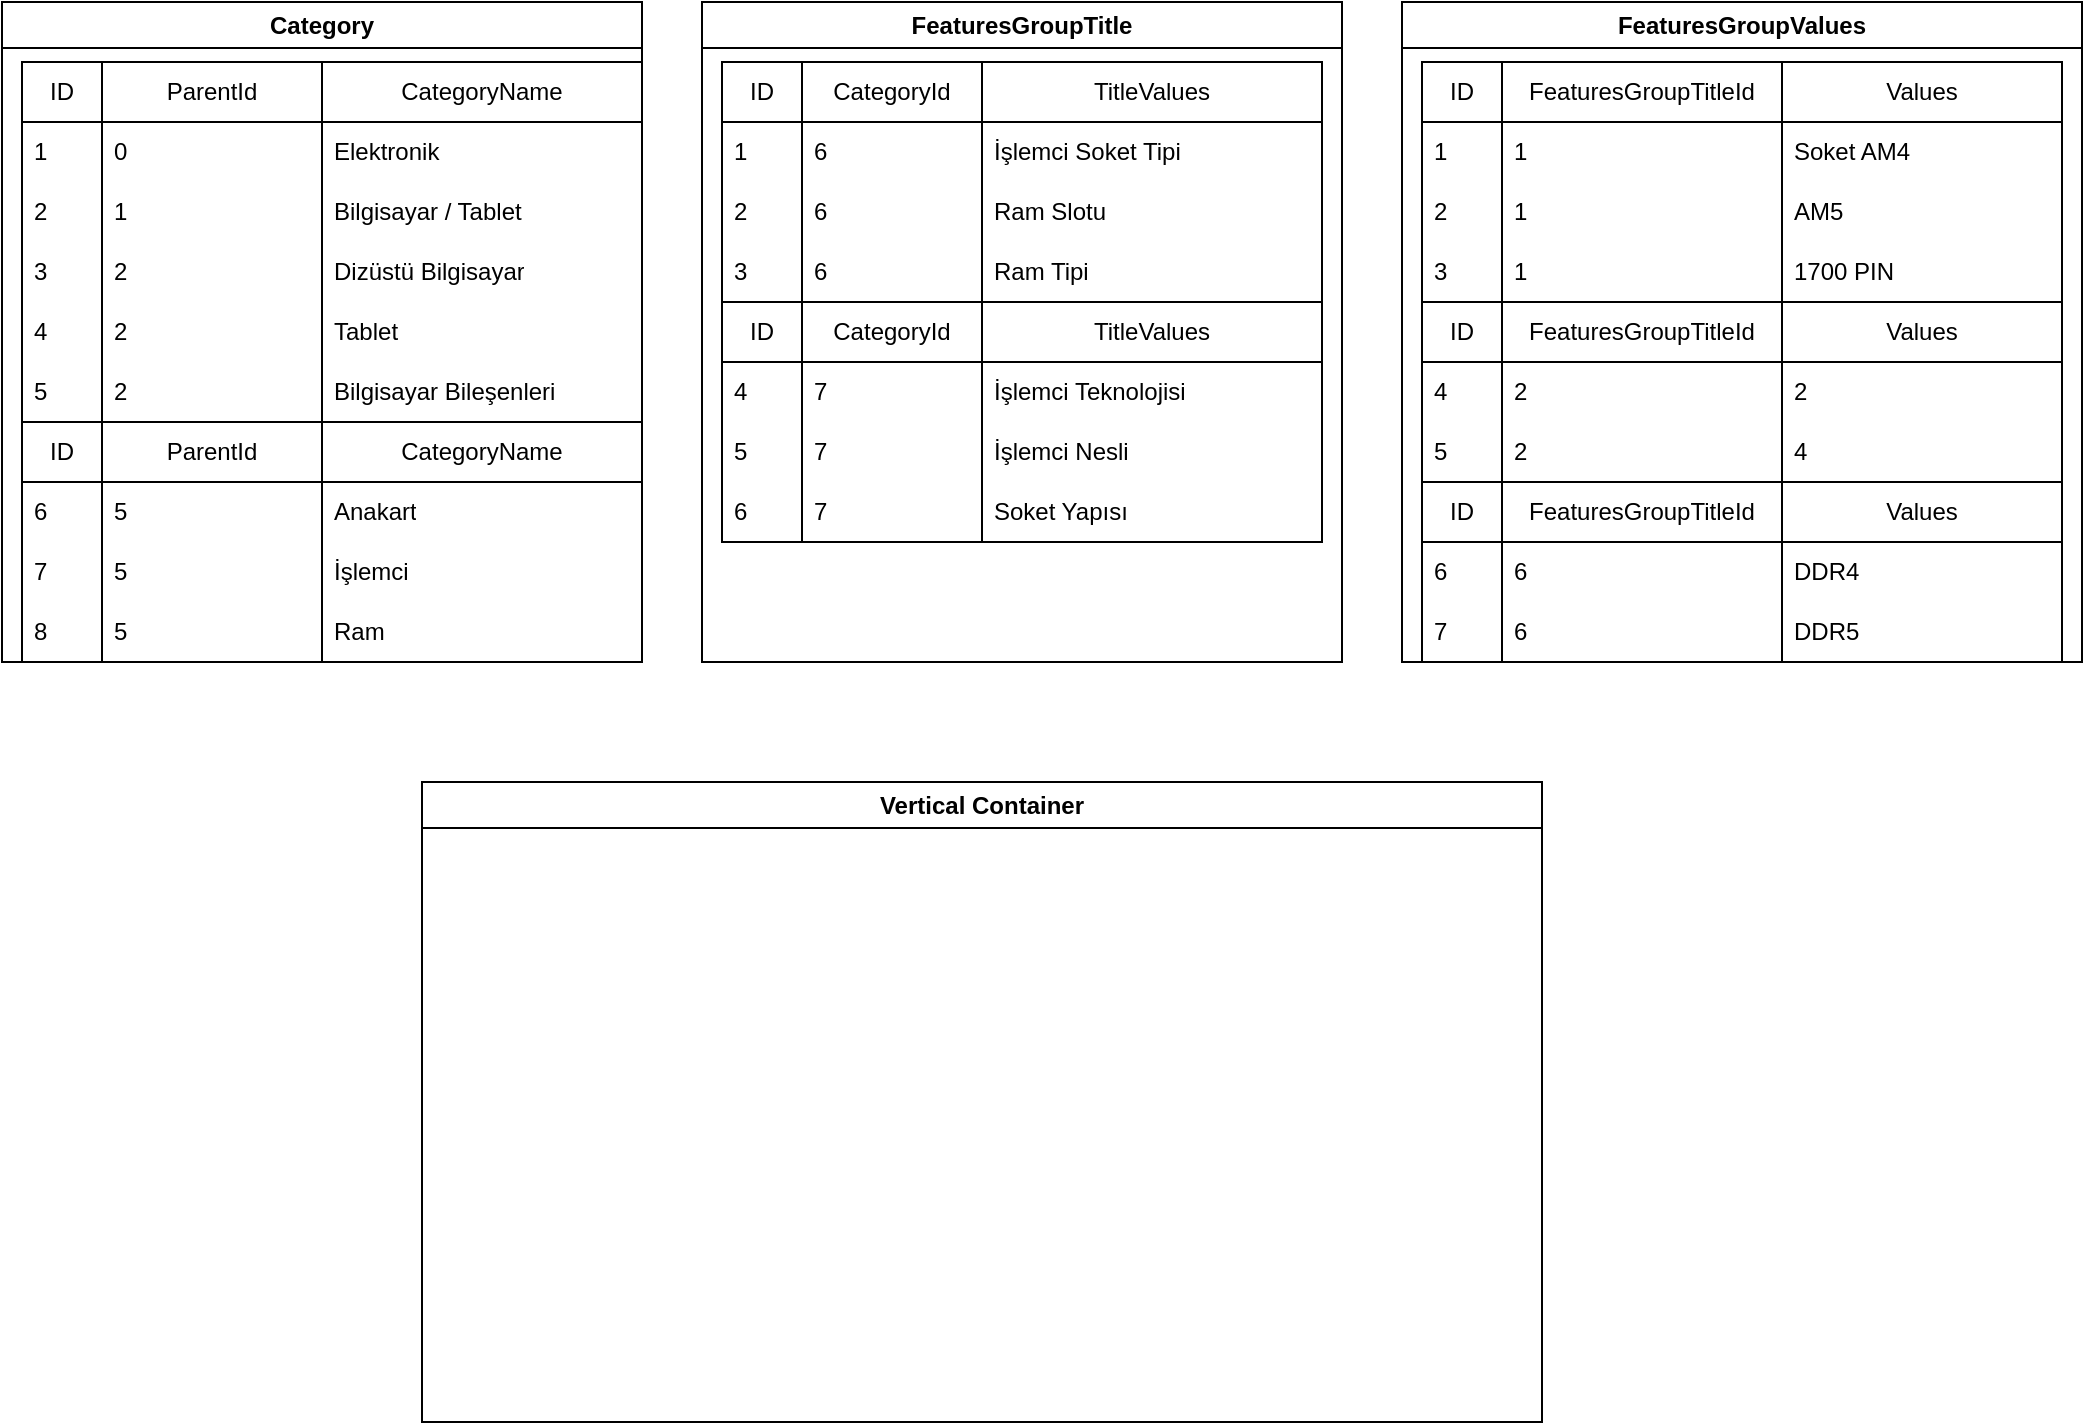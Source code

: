 <mxfile version="22.0.5" type="github">
  <diagram name="Sayfa -1" id="2scrsWllX00TXKacc9_Q">
    <mxGraphModel dx="2181" dy="616" grid="1" gridSize="10" guides="1" tooltips="1" connect="1" arrows="1" fold="1" page="1" pageScale="1" pageWidth="827" pageHeight="1169" math="0" shadow="0">
      <root>
        <mxCell id="0" />
        <mxCell id="1" parent="0" />
        <mxCell id="aF2kYeXGLdbC3AebUN1_-1" value="Category" style="swimlane;whiteSpace=wrap;html=1;" parent="1" vertex="1">
          <mxGeometry x="-820" y="10" width="320" height="330" as="geometry" />
        </mxCell>
        <mxCell id="aF2kYeXGLdbC3AebUN1_-2" value="ID" style="swimlane;fontStyle=0;childLayout=stackLayout;horizontal=1;startSize=30;horizontalStack=0;resizeParent=1;resizeParentMax=0;resizeLast=0;collapsible=1;marginBottom=0;whiteSpace=wrap;html=1;" parent="aF2kYeXGLdbC3AebUN1_-1" vertex="1">
          <mxGeometry x="10" y="30" width="40" height="180" as="geometry" />
        </mxCell>
        <mxCell id="aF2kYeXGLdbC3AebUN1_-3" value="1" style="text;strokeColor=none;fillColor=none;align=left;verticalAlign=middle;spacingLeft=4;spacingRight=4;overflow=hidden;points=[[0,0.5],[1,0.5]];portConstraint=eastwest;rotatable=0;whiteSpace=wrap;html=1;" parent="aF2kYeXGLdbC3AebUN1_-2" vertex="1">
          <mxGeometry y="30" width="40" height="30" as="geometry" />
        </mxCell>
        <mxCell id="aF2kYeXGLdbC3AebUN1_-4" value="2" style="text;strokeColor=none;fillColor=none;align=left;verticalAlign=middle;spacingLeft=4;spacingRight=4;overflow=hidden;points=[[0,0.5],[1,0.5]];portConstraint=eastwest;rotatable=0;whiteSpace=wrap;html=1;" parent="aF2kYeXGLdbC3AebUN1_-2" vertex="1">
          <mxGeometry y="60" width="40" height="30" as="geometry" />
        </mxCell>
        <mxCell id="aF2kYeXGLdbC3AebUN1_-5" value="3" style="text;strokeColor=none;fillColor=none;align=left;verticalAlign=middle;spacingLeft=4;spacingRight=4;overflow=hidden;points=[[0,0.5],[1,0.5]];portConstraint=eastwest;rotatable=0;whiteSpace=wrap;html=1;" parent="aF2kYeXGLdbC3AebUN1_-2" vertex="1">
          <mxGeometry y="90" width="40" height="30" as="geometry" />
        </mxCell>
        <mxCell id="aF2kYeXGLdbC3AebUN1_-14" value="4" style="text;strokeColor=none;fillColor=none;align=left;verticalAlign=middle;spacingLeft=4;spacingRight=4;overflow=hidden;points=[[0,0.5],[1,0.5]];portConstraint=eastwest;rotatable=0;whiteSpace=wrap;html=1;" parent="aF2kYeXGLdbC3AebUN1_-2" vertex="1">
          <mxGeometry y="120" width="40" height="30" as="geometry" />
        </mxCell>
        <mxCell id="aF2kYeXGLdbC3AebUN1_-17" value="5" style="text;strokeColor=none;fillColor=none;align=left;verticalAlign=middle;spacingLeft=4;spacingRight=4;overflow=hidden;points=[[0,0.5],[1,0.5]];portConstraint=eastwest;rotatable=0;whiteSpace=wrap;html=1;" parent="aF2kYeXGLdbC3AebUN1_-2" vertex="1">
          <mxGeometry y="150" width="40" height="30" as="geometry" />
        </mxCell>
        <mxCell id="aF2kYeXGLdbC3AebUN1_-6" value="CategoryName" style="swimlane;fontStyle=0;childLayout=stackLayout;horizontal=1;startSize=30;horizontalStack=0;resizeParent=1;resizeParentMax=0;resizeLast=0;collapsible=1;marginBottom=0;whiteSpace=wrap;html=1;" parent="aF2kYeXGLdbC3AebUN1_-1" vertex="1">
          <mxGeometry x="160" y="30" width="160" height="180" as="geometry" />
        </mxCell>
        <mxCell id="aF2kYeXGLdbC3AebUN1_-7" value="Elektronik" style="text;strokeColor=none;fillColor=none;align=left;verticalAlign=middle;spacingLeft=4;spacingRight=4;overflow=hidden;points=[[0,0.5],[1,0.5]];portConstraint=eastwest;rotatable=0;whiteSpace=wrap;html=1;" parent="aF2kYeXGLdbC3AebUN1_-6" vertex="1">
          <mxGeometry y="30" width="160" height="30" as="geometry" />
        </mxCell>
        <mxCell id="aF2kYeXGLdbC3AebUN1_-8" value="Bilgisayar / Tablet" style="text;strokeColor=none;fillColor=none;align=left;verticalAlign=middle;spacingLeft=4;spacingRight=4;overflow=hidden;points=[[0,0.5],[1,0.5]];portConstraint=eastwest;rotatable=0;whiteSpace=wrap;html=1;" parent="aF2kYeXGLdbC3AebUN1_-6" vertex="1">
          <mxGeometry y="60" width="160" height="30" as="geometry" />
        </mxCell>
        <mxCell id="aF2kYeXGLdbC3AebUN1_-9" value="Dizüstü Bilgisayar" style="text;strokeColor=none;fillColor=none;align=left;verticalAlign=middle;spacingLeft=4;spacingRight=4;overflow=hidden;points=[[0,0.5],[1,0.5]];portConstraint=eastwest;rotatable=0;whiteSpace=wrap;html=1;" parent="aF2kYeXGLdbC3AebUN1_-6" vertex="1">
          <mxGeometry y="90" width="160" height="30" as="geometry" />
        </mxCell>
        <mxCell id="aF2kYeXGLdbC3AebUN1_-16" value="Tablet" style="text;strokeColor=none;fillColor=none;align=left;verticalAlign=middle;spacingLeft=4;spacingRight=4;overflow=hidden;points=[[0,0.5],[1,0.5]];portConstraint=eastwest;rotatable=0;whiteSpace=wrap;html=1;" parent="aF2kYeXGLdbC3AebUN1_-6" vertex="1">
          <mxGeometry y="120" width="160" height="30" as="geometry" />
        </mxCell>
        <mxCell id="aF2kYeXGLdbC3AebUN1_-19" value="Bilgisayar Bileşenleri" style="text;strokeColor=none;fillColor=none;align=left;verticalAlign=middle;spacingLeft=4;spacingRight=4;overflow=hidden;points=[[0,0.5],[1,0.5]];portConstraint=eastwest;rotatable=0;whiteSpace=wrap;html=1;" parent="aF2kYeXGLdbC3AebUN1_-6" vertex="1">
          <mxGeometry y="150" width="160" height="30" as="geometry" />
        </mxCell>
        <mxCell id="aF2kYeXGLdbC3AebUN1_-10" value="ParentId" style="swimlane;fontStyle=0;childLayout=stackLayout;horizontal=1;startSize=30;horizontalStack=0;resizeParent=1;resizeParentMax=0;resizeLast=0;collapsible=1;marginBottom=0;whiteSpace=wrap;html=1;" parent="aF2kYeXGLdbC3AebUN1_-1" vertex="1">
          <mxGeometry x="50" y="30" width="110" height="300" as="geometry" />
        </mxCell>
        <mxCell id="aF2kYeXGLdbC3AebUN1_-11" value="0" style="text;strokeColor=none;fillColor=none;align=left;verticalAlign=middle;spacingLeft=4;spacingRight=4;overflow=hidden;points=[[0,0.5],[1,0.5]];portConstraint=eastwest;rotatable=0;whiteSpace=wrap;html=1;" parent="aF2kYeXGLdbC3AebUN1_-10" vertex="1">
          <mxGeometry y="30" width="110" height="30" as="geometry" />
        </mxCell>
        <mxCell id="aF2kYeXGLdbC3AebUN1_-12" value="1" style="text;strokeColor=none;fillColor=none;align=left;verticalAlign=middle;spacingLeft=4;spacingRight=4;overflow=hidden;points=[[0,0.5],[1,0.5]];portConstraint=eastwest;rotatable=0;whiteSpace=wrap;html=1;" parent="aF2kYeXGLdbC3AebUN1_-10" vertex="1">
          <mxGeometry y="60" width="110" height="30" as="geometry" />
        </mxCell>
        <mxCell id="aF2kYeXGLdbC3AebUN1_-15" value="2" style="text;strokeColor=none;fillColor=none;align=left;verticalAlign=middle;spacingLeft=4;spacingRight=4;overflow=hidden;points=[[0,0.5],[1,0.5]];portConstraint=eastwest;rotatable=0;whiteSpace=wrap;html=1;" parent="aF2kYeXGLdbC3AebUN1_-10" vertex="1">
          <mxGeometry y="90" width="110" height="30" as="geometry" />
        </mxCell>
        <mxCell id="aF2kYeXGLdbC3AebUN1_-13" value="2" style="text;strokeColor=none;fillColor=none;align=left;verticalAlign=middle;spacingLeft=4;spacingRight=4;overflow=hidden;points=[[0,0.5],[1,0.5]];portConstraint=eastwest;rotatable=0;whiteSpace=wrap;html=1;" parent="aF2kYeXGLdbC3AebUN1_-10" vertex="1">
          <mxGeometry y="120" width="110" height="30" as="geometry" />
        </mxCell>
        <mxCell id="aF2kYeXGLdbC3AebUN1_-18" value="2" style="text;strokeColor=none;fillColor=none;align=left;verticalAlign=middle;spacingLeft=4;spacingRight=4;overflow=hidden;points=[[0,0.5],[1,0.5]];portConstraint=eastwest;rotatable=0;whiteSpace=wrap;html=1;" parent="aF2kYeXGLdbC3AebUN1_-10" vertex="1">
          <mxGeometry y="150" width="110" height="30" as="geometry" />
        </mxCell>
        <mxCell id="aF2kYeXGLdbC3AebUN1_-26" value="ParentId" style="swimlane;fontStyle=0;childLayout=stackLayout;horizontal=1;startSize=30;horizontalStack=0;resizeParent=1;resizeParentMax=0;resizeLast=0;collapsible=1;marginBottom=0;whiteSpace=wrap;html=1;" parent="aF2kYeXGLdbC3AebUN1_-10" vertex="1">
          <mxGeometry y="180" width="110" height="120" as="geometry" />
        </mxCell>
        <mxCell id="aF2kYeXGLdbC3AebUN1_-27" value="5" style="text;strokeColor=none;fillColor=none;align=left;verticalAlign=middle;spacingLeft=4;spacingRight=4;overflow=hidden;points=[[0,0.5],[1,0.5]];portConstraint=eastwest;rotatable=0;whiteSpace=wrap;html=1;" parent="aF2kYeXGLdbC3AebUN1_-26" vertex="1">
          <mxGeometry y="30" width="110" height="30" as="geometry" />
        </mxCell>
        <mxCell id="aF2kYeXGLdbC3AebUN1_-28" value="5" style="text;strokeColor=none;fillColor=none;align=left;verticalAlign=middle;spacingLeft=4;spacingRight=4;overflow=hidden;points=[[0,0.5],[1,0.5]];portConstraint=eastwest;rotatable=0;whiteSpace=wrap;html=1;" parent="aF2kYeXGLdbC3AebUN1_-26" vertex="1">
          <mxGeometry y="60" width="110" height="30" as="geometry" />
        </mxCell>
        <mxCell id="aF2kYeXGLdbC3AebUN1_-29" value="5" style="text;strokeColor=none;fillColor=none;align=left;verticalAlign=middle;spacingLeft=4;spacingRight=4;overflow=hidden;points=[[0,0.5],[1,0.5]];portConstraint=eastwest;rotatable=0;whiteSpace=wrap;html=1;" parent="aF2kYeXGLdbC3AebUN1_-26" vertex="1">
          <mxGeometry y="90" width="110" height="30" as="geometry" />
        </mxCell>
        <mxCell id="aF2kYeXGLdbC3AebUN1_-20" value="CategoryName" style="swimlane;fontStyle=0;childLayout=stackLayout;horizontal=1;startSize=30;horizontalStack=0;resizeParent=1;resizeParentMax=0;resizeLast=0;collapsible=1;marginBottom=0;whiteSpace=wrap;html=1;" parent="aF2kYeXGLdbC3AebUN1_-1" vertex="1">
          <mxGeometry x="160" y="210" width="160" height="120" as="geometry" />
        </mxCell>
        <mxCell id="aF2kYeXGLdbC3AebUN1_-21" value="Anakart" style="text;strokeColor=none;fillColor=none;align=left;verticalAlign=middle;spacingLeft=4;spacingRight=4;overflow=hidden;points=[[0,0.5],[1,0.5]];portConstraint=eastwest;rotatable=0;whiteSpace=wrap;html=1;" parent="aF2kYeXGLdbC3AebUN1_-20" vertex="1">
          <mxGeometry y="30" width="160" height="30" as="geometry" />
        </mxCell>
        <mxCell id="aF2kYeXGLdbC3AebUN1_-22" value="İşlemci" style="text;strokeColor=none;fillColor=none;align=left;verticalAlign=middle;spacingLeft=4;spacingRight=4;overflow=hidden;points=[[0,0.5],[1,0.5]];portConstraint=eastwest;rotatable=0;whiteSpace=wrap;html=1;" parent="aF2kYeXGLdbC3AebUN1_-20" vertex="1">
          <mxGeometry y="60" width="160" height="30" as="geometry" />
        </mxCell>
        <mxCell id="aF2kYeXGLdbC3AebUN1_-23" value="Ram" style="text;strokeColor=none;fillColor=none;align=left;verticalAlign=middle;spacingLeft=4;spacingRight=4;overflow=hidden;points=[[0,0.5],[1,0.5]];portConstraint=eastwest;rotatable=0;whiteSpace=wrap;html=1;" parent="aF2kYeXGLdbC3AebUN1_-20" vertex="1">
          <mxGeometry y="90" width="160" height="30" as="geometry" />
        </mxCell>
        <mxCell id="aF2kYeXGLdbC3AebUN1_-32" value="ID" style="swimlane;fontStyle=0;childLayout=stackLayout;horizontal=1;startSize=30;horizontalStack=0;resizeParent=1;resizeParentMax=0;resizeLast=0;collapsible=1;marginBottom=0;whiteSpace=wrap;html=1;" parent="aF2kYeXGLdbC3AebUN1_-1" vertex="1">
          <mxGeometry x="10" y="210" width="40" height="120" as="geometry" />
        </mxCell>
        <mxCell id="aF2kYeXGLdbC3AebUN1_-33" value="6" style="text;strokeColor=none;fillColor=none;align=left;verticalAlign=middle;spacingLeft=4;spacingRight=4;overflow=hidden;points=[[0,0.5],[1,0.5]];portConstraint=eastwest;rotatable=0;whiteSpace=wrap;html=1;" parent="aF2kYeXGLdbC3AebUN1_-32" vertex="1">
          <mxGeometry y="30" width="40" height="30" as="geometry" />
        </mxCell>
        <mxCell id="aF2kYeXGLdbC3AebUN1_-34" value="7" style="text;strokeColor=none;fillColor=none;align=left;verticalAlign=middle;spacingLeft=4;spacingRight=4;overflow=hidden;points=[[0,0.5],[1,0.5]];portConstraint=eastwest;rotatable=0;whiteSpace=wrap;html=1;" parent="aF2kYeXGLdbC3AebUN1_-32" vertex="1">
          <mxGeometry y="60" width="40" height="30" as="geometry" />
        </mxCell>
        <mxCell id="aF2kYeXGLdbC3AebUN1_-35" value="8" style="text;strokeColor=none;fillColor=none;align=left;verticalAlign=middle;spacingLeft=4;spacingRight=4;overflow=hidden;points=[[0,0.5],[1,0.5]];portConstraint=eastwest;rotatable=0;whiteSpace=wrap;html=1;" parent="aF2kYeXGLdbC3AebUN1_-32" vertex="1">
          <mxGeometry y="90" width="40" height="30" as="geometry" />
        </mxCell>
        <mxCell id="aF2kYeXGLdbC3AebUN1_-43" value="FeaturesGroupTitle" style="swimlane;whiteSpace=wrap;html=1;" parent="1" vertex="1">
          <mxGeometry x="-470" y="10" width="320" height="330" as="geometry" />
        </mxCell>
        <mxCell id="aF2kYeXGLdbC3AebUN1_-44" value="ID" style="swimlane;fontStyle=0;childLayout=stackLayout;horizontal=1;startSize=30;horizontalStack=0;resizeParent=1;resizeParentMax=0;resizeLast=0;collapsible=1;marginBottom=0;whiteSpace=wrap;html=1;" parent="aF2kYeXGLdbC3AebUN1_-43" vertex="1">
          <mxGeometry x="10" y="30" width="40" height="120" as="geometry" />
        </mxCell>
        <mxCell id="aF2kYeXGLdbC3AebUN1_-45" value="1" style="text;strokeColor=none;fillColor=none;align=left;verticalAlign=middle;spacingLeft=4;spacingRight=4;overflow=hidden;points=[[0,0.5],[1,0.5]];portConstraint=eastwest;rotatable=0;whiteSpace=wrap;html=1;" parent="aF2kYeXGLdbC3AebUN1_-44" vertex="1">
          <mxGeometry y="30" width="40" height="30" as="geometry" />
        </mxCell>
        <mxCell id="aF2kYeXGLdbC3AebUN1_-46" value="2" style="text;strokeColor=none;fillColor=none;align=left;verticalAlign=middle;spacingLeft=4;spacingRight=4;overflow=hidden;points=[[0,0.5],[1,0.5]];portConstraint=eastwest;rotatable=0;whiteSpace=wrap;html=1;" parent="aF2kYeXGLdbC3AebUN1_-44" vertex="1">
          <mxGeometry y="60" width="40" height="30" as="geometry" />
        </mxCell>
        <mxCell id="aF2kYeXGLdbC3AebUN1_-47" value="3" style="text;strokeColor=none;fillColor=none;align=left;verticalAlign=middle;spacingLeft=4;spacingRight=4;overflow=hidden;points=[[0,0.5],[1,0.5]];portConstraint=eastwest;rotatable=0;whiteSpace=wrap;html=1;" parent="aF2kYeXGLdbC3AebUN1_-44" vertex="1">
          <mxGeometry y="90" width="40" height="30" as="geometry" />
        </mxCell>
        <mxCell id="aF2kYeXGLdbC3AebUN1_-49" value="TitleValues" style="swimlane;fontStyle=0;childLayout=stackLayout;horizontal=1;startSize=30;horizontalStack=0;resizeParent=1;resizeParentMax=0;resizeLast=0;collapsible=1;marginBottom=0;whiteSpace=wrap;html=1;" parent="aF2kYeXGLdbC3AebUN1_-43" vertex="1">
          <mxGeometry x="140" y="30" width="170" height="120" as="geometry" />
        </mxCell>
        <mxCell id="aF2kYeXGLdbC3AebUN1_-50" value="İşlemci Soket Tipi" style="text;strokeColor=none;fillColor=none;align=left;verticalAlign=middle;spacingLeft=4;spacingRight=4;overflow=hidden;points=[[0,0.5],[1,0.5]];portConstraint=eastwest;rotatable=0;whiteSpace=wrap;html=1;" parent="aF2kYeXGLdbC3AebUN1_-49" vertex="1">
          <mxGeometry y="30" width="170" height="30" as="geometry" />
        </mxCell>
        <mxCell id="aF2kYeXGLdbC3AebUN1_-51" value="Ram Slotu" style="text;strokeColor=none;fillColor=none;align=left;verticalAlign=middle;spacingLeft=4;spacingRight=4;overflow=hidden;points=[[0,0.5],[1,0.5]];portConstraint=eastwest;rotatable=0;whiteSpace=wrap;html=1;" parent="aF2kYeXGLdbC3AebUN1_-49" vertex="1">
          <mxGeometry y="60" width="170" height="30" as="geometry" />
        </mxCell>
        <mxCell id="aF2kYeXGLdbC3AebUN1_-52" value="Ram Tipi" style="text;strokeColor=none;fillColor=none;align=left;verticalAlign=middle;spacingLeft=4;spacingRight=4;overflow=hidden;points=[[0,0.5],[1,0.5]];portConstraint=eastwest;rotatable=0;whiteSpace=wrap;html=1;" parent="aF2kYeXGLdbC3AebUN1_-49" vertex="1">
          <mxGeometry y="90" width="170" height="30" as="geometry" />
        </mxCell>
        <mxCell id="aF2kYeXGLdbC3AebUN1_-53" value="CategoryId" style="swimlane;fontStyle=0;childLayout=stackLayout;horizontal=1;startSize=30;horizontalStack=0;resizeParent=1;resizeParentMax=0;resizeLast=0;collapsible=1;marginBottom=0;whiteSpace=wrap;html=1;" parent="aF2kYeXGLdbC3AebUN1_-43" vertex="1">
          <mxGeometry x="50" y="30" width="90" height="120" as="geometry" />
        </mxCell>
        <mxCell id="aF2kYeXGLdbC3AebUN1_-54" value="6" style="text;strokeColor=none;fillColor=none;align=left;verticalAlign=middle;spacingLeft=4;spacingRight=4;overflow=hidden;points=[[0,0.5],[1,0.5]];portConstraint=eastwest;rotatable=0;whiteSpace=wrap;html=1;" parent="aF2kYeXGLdbC3AebUN1_-53" vertex="1">
          <mxGeometry y="30" width="90" height="30" as="geometry" />
        </mxCell>
        <mxCell id="aF2kYeXGLdbC3AebUN1_-55" value="6" style="text;strokeColor=none;fillColor=none;align=left;verticalAlign=middle;spacingLeft=4;spacingRight=4;overflow=hidden;points=[[0,0.5],[1,0.5]];portConstraint=eastwest;rotatable=0;whiteSpace=wrap;html=1;" parent="aF2kYeXGLdbC3AebUN1_-53" vertex="1">
          <mxGeometry y="60" width="90" height="30" as="geometry" />
        </mxCell>
        <mxCell id="aF2kYeXGLdbC3AebUN1_-56" value="6" style="text;strokeColor=none;fillColor=none;align=left;verticalAlign=middle;spacingLeft=4;spacingRight=4;overflow=hidden;points=[[0,0.5],[1,0.5]];portConstraint=eastwest;rotatable=0;whiteSpace=wrap;html=1;" parent="aF2kYeXGLdbC3AebUN1_-53" vertex="1">
          <mxGeometry y="90" width="90" height="30" as="geometry" />
        </mxCell>
        <mxCell id="aF2kYeXGLdbC3AebUN1_-77" value="ID" style="swimlane;fontStyle=0;childLayout=stackLayout;horizontal=1;startSize=30;horizontalStack=0;resizeParent=1;resizeParentMax=0;resizeLast=0;collapsible=1;marginBottom=0;whiteSpace=wrap;html=1;" parent="aF2kYeXGLdbC3AebUN1_-43" vertex="1">
          <mxGeometry x="10" y="150" width="40" height="120" as="geometry" />
        </mxCell>
        <mxCell id="aF2kYeXGLdbC3AebUN1_-78" value="4" style="text;strokeColor=none;fillColor=none;align=left;verticalAlign=middle;spacingLeft=4;spacingRight=4;overflow=hidden;points=[[0,0.5],[1,0.5]];portConstraint=eastwest;rotatable=0;whiteSpace=wrap;html=1;" parent="aF2kYeXGLdbC3AebUN1_-77" vertex="1">
          <mxGeometry y="30" width="40" height="30" as="geometry" />
        </mxCell>
        <mxCell id="aF2kYeXGLdbC3AebUN1_-79" value="5" style="text;strokeColor=none;fillColor=none;align=left;verticalAlign=middle;spacingLeft=4;spacingRight=4;overflow=hidden;points=[[0,0.5],[1,0.5]];portConstraint=eastwest;rotatable=0;whiteSpace=wrap;html=1;" parent="aF2kYeXGLdbC3AebUN1_-77" vertex="1">
          <mxGeometry y="60" width="40" height="30" as="geometry" />
        </mxCell>
        <mxCell id="aF2kYeXGLdbC3AebUN1_-80" value="6" style="text;strokeColor=none;fillColor=none;align=left;verticalAlign=middle;spacingLeft=4;spacingRight=4;overflow=hidden;points=[[0,0.5],[1,0.5]];portConstraint=eastwest;rotatable=0;whiteSpace=wrap;html=1;" parent="aF2kYeXGLdbC3AebUN1_-77" vertex="1">
          <mxGeometry y="90" width="40" height="30" as="geometry" />
        </mxCell>
        <mxCell id="aF2kYeXGLdbC3AebUN1_-81" value="CategoryId" style="swimlane;fontStyle=0;childLayout=stackLayout;horizontal=1;startSize=30;horizontalStack=0;resizeParent=1;resizeParentMax=0;resizeLast=0;collapsible=1;marginBottom=0;whiteSpace=wrap;html=1;" parent="aF2kYeXGLdbC3AebUN1_-43" vertex="1">
          <mxGeometry x="50" y="150" width="90" height="120" as="geometry" />
        </mxCell>
        <mxCell id="aF2kYeXGLdbC3AebUN1_-82" value="7" style="text;strokeColor=none;fillColor=none;align=left;verticalAlign=middle;spacingLeft=4;spacingRight=4;overflow=hidden;points=[[0,0.5],[1,0.5]];portConstraint=eastwest;rotatable=0;whiteSpace=wrap;html=1;" parent="aF2kYeXGLdbC3AebUN1_-81" vertex="1">
          <mxGeometry y="30" width="90" height="30" as="geometry" />
        </mxCell>
        <mxCell id="aF2kYeXGLdbC3AebUN1_-83" value="7" style="text;strokeColor=none;fillColor=none;align=left;verticalAlign=middle;spacingLeft=4;spacingRight=4;overflow=hidden;points=[[0,0.5],[1,0.5]];portConstraint=eastwest;rotatable=0;whiteSpace=wrap;html=1;" parent="aF2kYeXGLdbC3AebUN1_-81" vertex="1">
          <mxGeometry y="60" width="90" height="30" as="geometry" />
        </mxCell>
        <mxCell id="aF2kYeXGLdbC3AebUN1_-84" value="7" style="text;strokeColor=none;fillColor=none;align=left;verticalAlign=middle;spacingLeft=4;spacingRight=4;overflow=hidden;points=[[0,0.5],[1,0.5]];portConstraint=eastwest;rotatable=0;whiteSpace=wrap;html=1;" parent="aF2kYeXGLdbC3AebUN1_-81" vertex="1">
          <mxGeometry y="90" width="90" height="30" as="geometry" />
        </mxCell>
        <mxCell id="aF2kYeXGLdbC3AebUN1_-85" value="TitleValues" style="swimlane;fontStyle=0;childLayout=stackLayout;horizontal=1;startSize=30;horizontalStack=0;resizeParent=1;resizeParentMax=0;resizeLast=0;collapsible=1;marginBottom=0;whiteSpace=wrap;html=1;" parent="aF2kYeXGLdbC3AebUN1_-43" vertex="1">
          <mxGeometry x="140" y="150" width="170" height="120" as="geometry" />
        </mxCell>
        <mxCell id="aF2kYeXGLdbC3AebUN1_-86" value="İşlemci Teknolojisi" style="text;strokeColor=none;fillColor=none;align=left;verticalAlign=middle;spacingLeft=4;spacingRight=4;overflow=hidden;points=[[0,0.5],[1,0.5]];portConstraint=eastwest;rotatable=0;whiteSpace=wrap;html=1;" parent="aF2kYeXGLdbC3AebUN1_-85" vertex="1">
          <mxGeometry y="30" width="170" height="30" as="geometry" />
        </mxCell>
        <mxCell id="aF2kYeXGLdbC3AebUN1_-87" value="İşlemci Nesli" style="text;strokeColor=none;fillColor=none;align=left;verticalAlign=middle;spacingLeft=4;spacingRight=4;overflow=hidden;points=[[0,0.5],[1,0.5]];portConstraint=eastwest;rotatable=0;whiteSpace=wrap;html=1;" parent="aF2kYeXGLdbC3AebUN1_-85" vertex="1">
          <mxGeometry y="60" width="170" height="30" as="geometry" />
        </mxCell>
        <mxCell id="aF2kYeXGLdbC3AebUN1_-88" value="Soket Yapısı" style="text;strokeColor=none;fillColor=none;align=left;verticalAlign=middle;spacingLeft=4;spacingRight=4;overflow=hidden;points=[[0,0.5],[1,0.5]];portConstraint=eastwest;rotatable=0;whiteSpace=wrap;html=1;" parent="aF2kYeXGLdbC3AebUN1_-85" vertex="1">
          <mxGeometry y="90" width="170" height="30" as="geometry" />
        </mxCell>
        <mxCell id="aF2kYeXGLdbC3AebUN1_-89" value="FeaturesGroupValues" style="swimlane;whiteSpace=wrap;html=1;" parent="1" vertex="1">
          <mxGeometry x="-120" y="10" width="340" height="330" as="geometry" />
        </mxCell>
        <mxCell id="aF2kYeXGLdbC3AebUN1_-90" value="ID" style="swimlane;fontStyle=0;childLayout=stackLayout;horizontal=1;startSize=30;horizontalStack=0;resizeParent=1;resizeParentMax=0;resizeLast=0;collapsible=1;marginBottom=0;whiteSpace=wrap;html=1;" parent="aF2kYeXGLdbC3AebUN1_-89" vertex="1">
          <mxGeometry x="10" y="30" width="40" height="120" as="geometry" />
        </mxCell>
        <mxCell id="aF2kYeXGLdbC3AebUN1_-91" value="1" style="text;strokeColor=none;fillColor=none;align=left;verticalAlign=middle;spacingLeft=4;spacingRight=4;overflow=hidden;points=[[0,0.5],[1,0.5]];portConstraint=eastwest;rotatable=0;whiteSpace=wrap;html=1;" parent="aF2kYeXGLdbC3AebUN1_-90" vertex="1">
          <mxGeometry y="30" width="40" height="30" as="geometry" />
        </mxCell>
        <mxCell id="aF2kYeXGLdbC3AebUN1_-92" value="2" style="text;strokeColor=none;fillColor=none;align=left;verticalAlign=middle;spacingLeft=4;spacingRight=4;overflow=hidden;points=[[0,0.5],[1,0.5]];portConstraint=eastwest;rotatable=0;whiteSpace=wrap;html=1;" parent="aF2kYeXGLdbC3AebUN1_-90" vertex="1">
          <mxGeometry y="60" width="40" height="30" as="geometry" />
        </mxCell>
        <mxCell id="aF2kYeXGLdbC3AebUN1_-93" value="3" style="text;strokeColor=none;fillColor=none;align=left;verticalAlign=middle;spacingLeft=4;spacingRight=4;overflow=hidden;points=[[0,0.5],[1,0.5]];portConstraint=eastwest;rotatable=0;whiteSpace=wrap;html=1;" parent="aF2kYeXGLdbC3AebUN1_-90" vertex="1">
          <mxGeometry y="90" width="40" height="30" as="geometry" />
        </mxCell>
        <mxCell id="aF2kYeXGLdbC3AebUN1_-94" value="FeaturesGroupTitleId" style="swimlane;fontStyle=0;childLayout=stackLayout;horizontal=1;startSize=30;horizontalStack=0;resizeParent=1;resizeParentMax=0;resizeLast=0;collapsible=1;marginBottom=0;whiteSpace=wrap;html=1;" parent="aF2kYeXGLdbC3AebUN1_-89" vertex="1">
          <mxGeometry x="50" y="30" width="140" height="120" as="geometry" />
        </mxCell>
        <mxCell id="aF2kYeXGLdbC3AebUN1_-95" value="1" style="text;strokeColor=none;fillColor=none;align=left;verticalAlign=middle;spacingLeft=4;spacingRight=4;overflow=hidden;points=[[0,0.5],[1,0.5]];portConstraint=eastwest;rotatable=0;whiteSpace=wrap;html=1;" parent="aF2kYeXGLdbC3AebUN1_-94" vertex="1">
          <mxGeometry y="30" width="140" height="30" as="geometry" />
        </mxCell>
        <mxCell id="aF2kYeXGLdbC3AebUN1_-96" value="1" style="text;strokeColor=none;fillColor=none;align=left;verticalAlign=middle;spacingLeft=4;spacingRight=4;overflow=hidden;points=[[0,0.5],[1,0.5]];portConstraint=eastwest;rotatable=0;whiteSpace=wrap;html=1;" parent="aF2kYeXGLdbC3AebUN1_-94" vertex="1">
          <mxGeometry y="60" width="140" height="30" as="geometry" />
        </mxCell>
        <mxCell id="aF2kYeXGLdbC3AebUN1_-97" value="1" style="text;strokeColor=none;fillColor=none;align=left;verticalAlign=middle;spacingLeft=4;spacingRight=4;overflow=hidden;points=[[0,0.5],[1,0.5]];portConstraint=eastwest;rotatable=0;whiteSpace=wrap;html=1;" parent="aF2kYeXGLdbC3AebUN1_-94" vertex="1">
          <mxGeometry y="90" width="140" height="30" as="geometry" />
        </mxCell>
        <mxCell id="aF2kYeXGLdbC3AebUN1_-98" value="Values" style="swimlane;fontStyle=0;childLayout=stackLayout;horizontal=1;startSize=30;horizontalStack=0;resizeParent=1;resizeParentMax=0;resizeLast=0;collapsible=1;marginBottom=0;whiteSpace=wrap;html=1;" parent="aF2kYeXGLdbC3AebUN1_-89" vertex="1">
          <mxGeometry x="190" y="30" width="140" height="120" as="geometry" />
        </mxCell>
        <mxCell id="aF2kYeXGLdbC3AebUN1_-99" value="Soket AM4" style="text;strokeColor=none;fillColor=none;align=left;verticalAlign=middle;spacingLeft=4;spacingRight=4;overflow=hidden;points=[[0,0.5],[1,0.5]];portConstraint=eastwest;rotatable=0;whiteSpace=wrap;html=1;" parent="aF2kYeXGLdbC3AebUN1_-98" vertex="1">
          <mxGeometry y="30" width="140" height="30" as="geometry" />
        </mxCell>
        <mxCell id="aF2kYeXGLdbC3AebUN1_-100" value="AM5" style="text;strokeColor=none;fillColor=none;align=left;verticalAlign=middle;spacingLeft=4;spacingRight=4;overflow=hidden;points=[[0,0.5],[1,0.5]];portConstraint=eastwest;rotatable=0;whiteSpace=wrap;html=1;" parent="aF2kYeXGLdbC3AebUN1_-98" vertex="1">
          <mxGeometry y="60" width="140" height="30" as="geometry" />
        </mxCell>
        <mxCell id="aF2kYeXGLdbC3AebUN1_-101" value="1700 PIN" style="text;strokeColor=none;fillColor=none;align=left;verticalAlign=middle;spacingLeft=4;spacingRight=4;overflow=hidden;points=[[0,0.5],[1,0.5]];portConstraint=eastwest;rotatable=0;whiteSpace=wrap;html=1;" parent="aF2kYeXGLdbC3AebUN1_-98" vertex="1">
          <mxGeometry y="90" width="140" height="30" as="geometry" />
        </mxCell>
        <mxCell id="aF2kYeXGLdbC3AebUN1_-102" value="ID" style="swimlane;fontStyle=0;childLayout=stackLayout;horizontal=1;startSize=30;horizontalStack=0;resizeParent=1;resizeParentMax=0;resizeLast=0;collapsible=1;marginBottom=0;whiteSpace=wrap;html=1;" parent="aF2kYeXGLdbC3AebUN1_-89" vertex="1">
          <mxGeometry x="10" y="150" width="40" height="90" as="geometry" />
        </mxCell>
        <mxCell id="aF2kYeXGLdbC3AebUN1_-103" value="4" style="text;strokeColor=none;fillColor=none;align=left;verticalAlign=middle;spacingLeft=4;spacingRight=4;overflow=hidden;points=[[0,0.5],[1,0.5]];portConstraint=eastwest;rotatable=0;whiteSpace=wrap;html=1;" parent="aF2kYeXGLdbC3AebUN1_-102" vertex="1">
          <mxGeometry y="30" width="40" height="30" as="geometry" />
        </mxCell>
        <mxCell id="aF2kYeXGLdbC3AebUN1_-104" value="5" style="text;strokeColor=none;fillColor=none;align=left;verticalAlign=middle;spacingLeft=4;spacingRight=4;overflow=hidden;points=[[0,0.5],[1,0.5]];portConstraint=eastwest;rotatable=0;whiteSpace=wrap;html=1;" parent="aF2kYeXGLdbC3AebUN1_-102" vertex="1">
          <mxGeometry y="60" width="40" height="30" as="geometry" />
        </mxCell>
        <mxCell id="aF2kYeXGLdbC3AebUN1_-106" value="FeaturesGroupTitleId" style="swimlane;fontStyle=0;childLayout=stackLayout;horizontal=1;startSize=30;horizontalStack=0;resizeParent=1;resizeParentMax=0;resizeLast=0;collapsible=1;marginBottom=0;whiteSpace=wrap;html=1;" parent="aF2kYeXGLdbC3AebUN1_-89" vertex="1">
          <mxGeometry x="50" y="150" width="140" height="90" as="geometry" />
        </mxCell>
        <mxCell id="aF2kYeXGLdbC3AebUN1_-107" value="2" style="text;strokeColor=none;fillColor=none;align=left;verticalAlign=middle;spacingLeft=4;spacingRight=4;overflow=hidden;points=[[0,0.5],[1,0.5]];portConstraint=eastwest;rotatable=0;whiteSpace=wrap;html=1;" parent="aF2kYeXGLdbC3AebUN1_-106" vertex="1">
          <mxGeometry y="30" width="140" height="30" as="geometry" />
        </mxCell>
        <mxCell id="aF2kYeXGLdbC3AebUN1_-108" value="2" style="text;strokeColor=none;fillColor=none;align=left;verticalAlign=middle;spacingLeft=4;spacingRight=4;overflow=hidden;points=[[0,0.5],[1,0.5]];portConstraint=eastwest;rotatable=0;whiteSpace=wrap;html=1;" parent="aF2kYeXGLdbC3AebUN1_-106" vertex="1">
          <mxGeometry y="60" width="140" height="30" as="geometry" />
        </mxCell>
        <mxCell id="aF2kYeXGLdbC3AebUN1_-110" value="Values" style="swimlane;fontStyle=0;childLayout=stackLayout;horizontal=1;startSize=30;horizontalStack=0;resizeParent=1;resizeParentMax=0;resizeLast=0;collapsible=1;marginBottom=0;whiteSpace=wrap;html=1;" parent="aF2kYeXGLdbC3AebUN1_-89" vertex="1">
          <mxGeometry x="190" y="150" width="140" height="90" as="geometry" />
        </mxCell>
        <mxCell id="aF2kYeXGLdbC3AebUN1_-111" value="2" style="text;strokeColor=none;fillColor=none;align=left;verticalAlign=middle;spacingLeft=4;spacingRight=4;overflow=hidden;points=[[0,0.5],[1,0.5]];portConstraint=eastwest;rotatable=0;whiteSpace=wrap;html=1;" parent="aF2kYeXGLdbC3AebUN1_-110" vertex="1">
          <mxGeometry y="30" width="140" height="30" as="geometry" />
        </mxCell>
        <mxCell id="aF2kYeXGLdbC3AebUN1_-112" value="4" style="text;strokeColor=none;fillColor=none;align=left;verticalAlign=middle;spacingLeft=4;spacingRight=4;overflow=hidden;points=[[0,0.5],[1,0.5]];portConstraint=eastwest;rotatable=0;whiteSpace=wrap;html=1;" parent="aF2kYeXGLdbC3AebUN1_-110" vertex="1">
          <mxGeometry y="60" width="140" height="30" as="geometry" />
        </mxCell>
        <mxCell id="aF2kYeXGLdbC3AebUN1_-114" value="ID" style="swimlane;fontStyle=0;childLayout=stackLayout;horizontal=1;startSize=30;horizontalStack=0;resizeParent=1;resizeParentMax=0;resizeLast=0;collapsible=1;marginBottom=0;whiteSpace=wrap;html=1;" parent="aF2kYeXGLdbC3AebUN1_-89" vertex="1">
          <mxGeometry x="10" y="240" width="40" height="90" as="geometry" />
        </mxCell>
        <mxCell id="aF2kYeXGLdbC3AebUN1_-115" value="6" style="text;strokeColor=none;fillColor=none;align=left;verticalAlign=middle;spacingLeft=4;spacingRight=4;overflow=hidden;points=[[0,0.5],[1,0.5]];portConstraint=eastwest;rotatable=0;whiteSpace=wrap;html=1;" parent="aF2kYeXGLdbC3AebUN1_-114" vertex="1">
          <mxGeometry y="30" width="40" height="30" as="geometry" />
        </mxCell>
        <mxCell id="aF2kYeXGLdbC3AebUN1_-116" value="7" style="text;strokeColor=none;fillColor=none;align=left;verticalAlign=middle;spacingLeft=4;spacingRight=4;overflow=hidden;points=[[0,0.5],[1,0.5]];portConstraint=eastwest;rotatable=0;whiteSpace=wrap;html=1;" parent="aF2kYeXGLdbC3AebUN1_-114" vertex="1">
          <mxGeometry y="60" width="40" height="30" as="geometry" />
        </mxCell>
        <mxCell id="aF2kYeXGLdbC3AebUN1_-117" value="FeaturesGroupTitleId" style="swimlane;fontStyle=0;childLayout=stackLayout;horizontal=1;startSize=30;horizontalStack=0;resizeParent=1;resizeParentMax=0;resizeLast=0;collapsible=1;marginBottom=0;whiteSpace=wrap;html=1;" parent="aF2kYeXGLdbC3AebUN1_-89" vertex="1">
          <mxGeometry x="50" y="240" width="140" height="90" as="geometry" />
        </mxCell>
        <mxCell id="aF2kYeXGLdbC3AebUN1_-118" value="6" style="text;strokeColor=none;fillColor=none;align=left;verticalAlign=middle;spacingLeft=4;spacingRight=4;overflow=hidden;points=[[0,0.5],[1,0.5]];portConstraint=eastwest;rotatable=0;whiteSpace=wrap;html=1;" parent="aF2kYeXGLdbC3AebUN1_-117" vertex="1">
          <mxGeometry y="30" width="140" height="30" as="geometry" />
        </mxCell>
        <mxCell id="aF2kYeXGLdbC3AebUN1_-119" value="6" style="text;strokeColor=none;fillColor=none;align=left;verticalAlign=middle;spacingLeft=4;spacingRight=4;overflow=hidden;points=[[0,0.5],[1,0.5]];portConstraint=eastwest;rotatable=0;whiteSpace=wrap;html=1;" parent="aF2kYeXGLdbC3AebUN1_-117" vertex="1">
          <mxGeometry y="60" width="140" height="30" as="geometry" />
        </mxCell>
        <mxCell id="aF2kYeXGLdbC3AebUN1_-120" value="Values" style="swimlane;fontStyle=0;childLayout=stackLayout;horizontal=1;startSize=30;horizontalStack=0;resizeParent=1;resizeParentMax=0;resizeLast=0;collapsible=1;marginBottom=0;whiteSpace=wrap;html=1;" parent="aF2kYeXGLdbC3AebUN1_-89" vertex="1">
          <mxGeometry x="190" y="240" width="140" height="90" as="geometry" />
        </mxCell>
        <mxCell id="aF2kYeXGLdbC3AebUN1_-121" value="DDR4" style="text;strokeColor=none;fillColor=none;align=left;verticalAlign=middle;spacingLeft=4;spacingRight=4;overflow=hidden;points=[[0,0.5],[1,0.5]];portConstraint=eastwest;rotatable=0;whiteSpace=wrap;html=1;" parent="aF2kYeXGLdbC3AebUN1_-120" vertex="1">
          <mxGeometry y="30" width="140" height="30" as="geometry" />
        </mxCell>
        <mxCell id="aF2kYeXGLdbC3AebUN1_-122" value="DDR5" style="text;strokeColor=none;fillColor=none;align=left;verticalAlign=middle;spacingLeft=4;spacingRight=4;overflow=hidden;points=[[0,0.5],[1,0.5]];portConstraint=eastwest;rotatable=0;whiteSpace=wrap;html=1;" parent="aF2kYeXGLdbC3AebUN1_-120" vertex="1">
          <mxGeometry y="60" width="140" height="30" as="geometry" />
        </mxCell>
        <mxCell id="9ovRNnigAhlrinp-TAwd-1" value="Vertical Container" style="swimlane;whiteSpace=wrap;html=1;" vertex="1" parent="1">
          <mxGeometry x="-610" y="400" width="560" height="320" as="geometry" />
        </mxCell>
      </root>
    </mxGraphModel>
  </diagram>
</mxfile>
